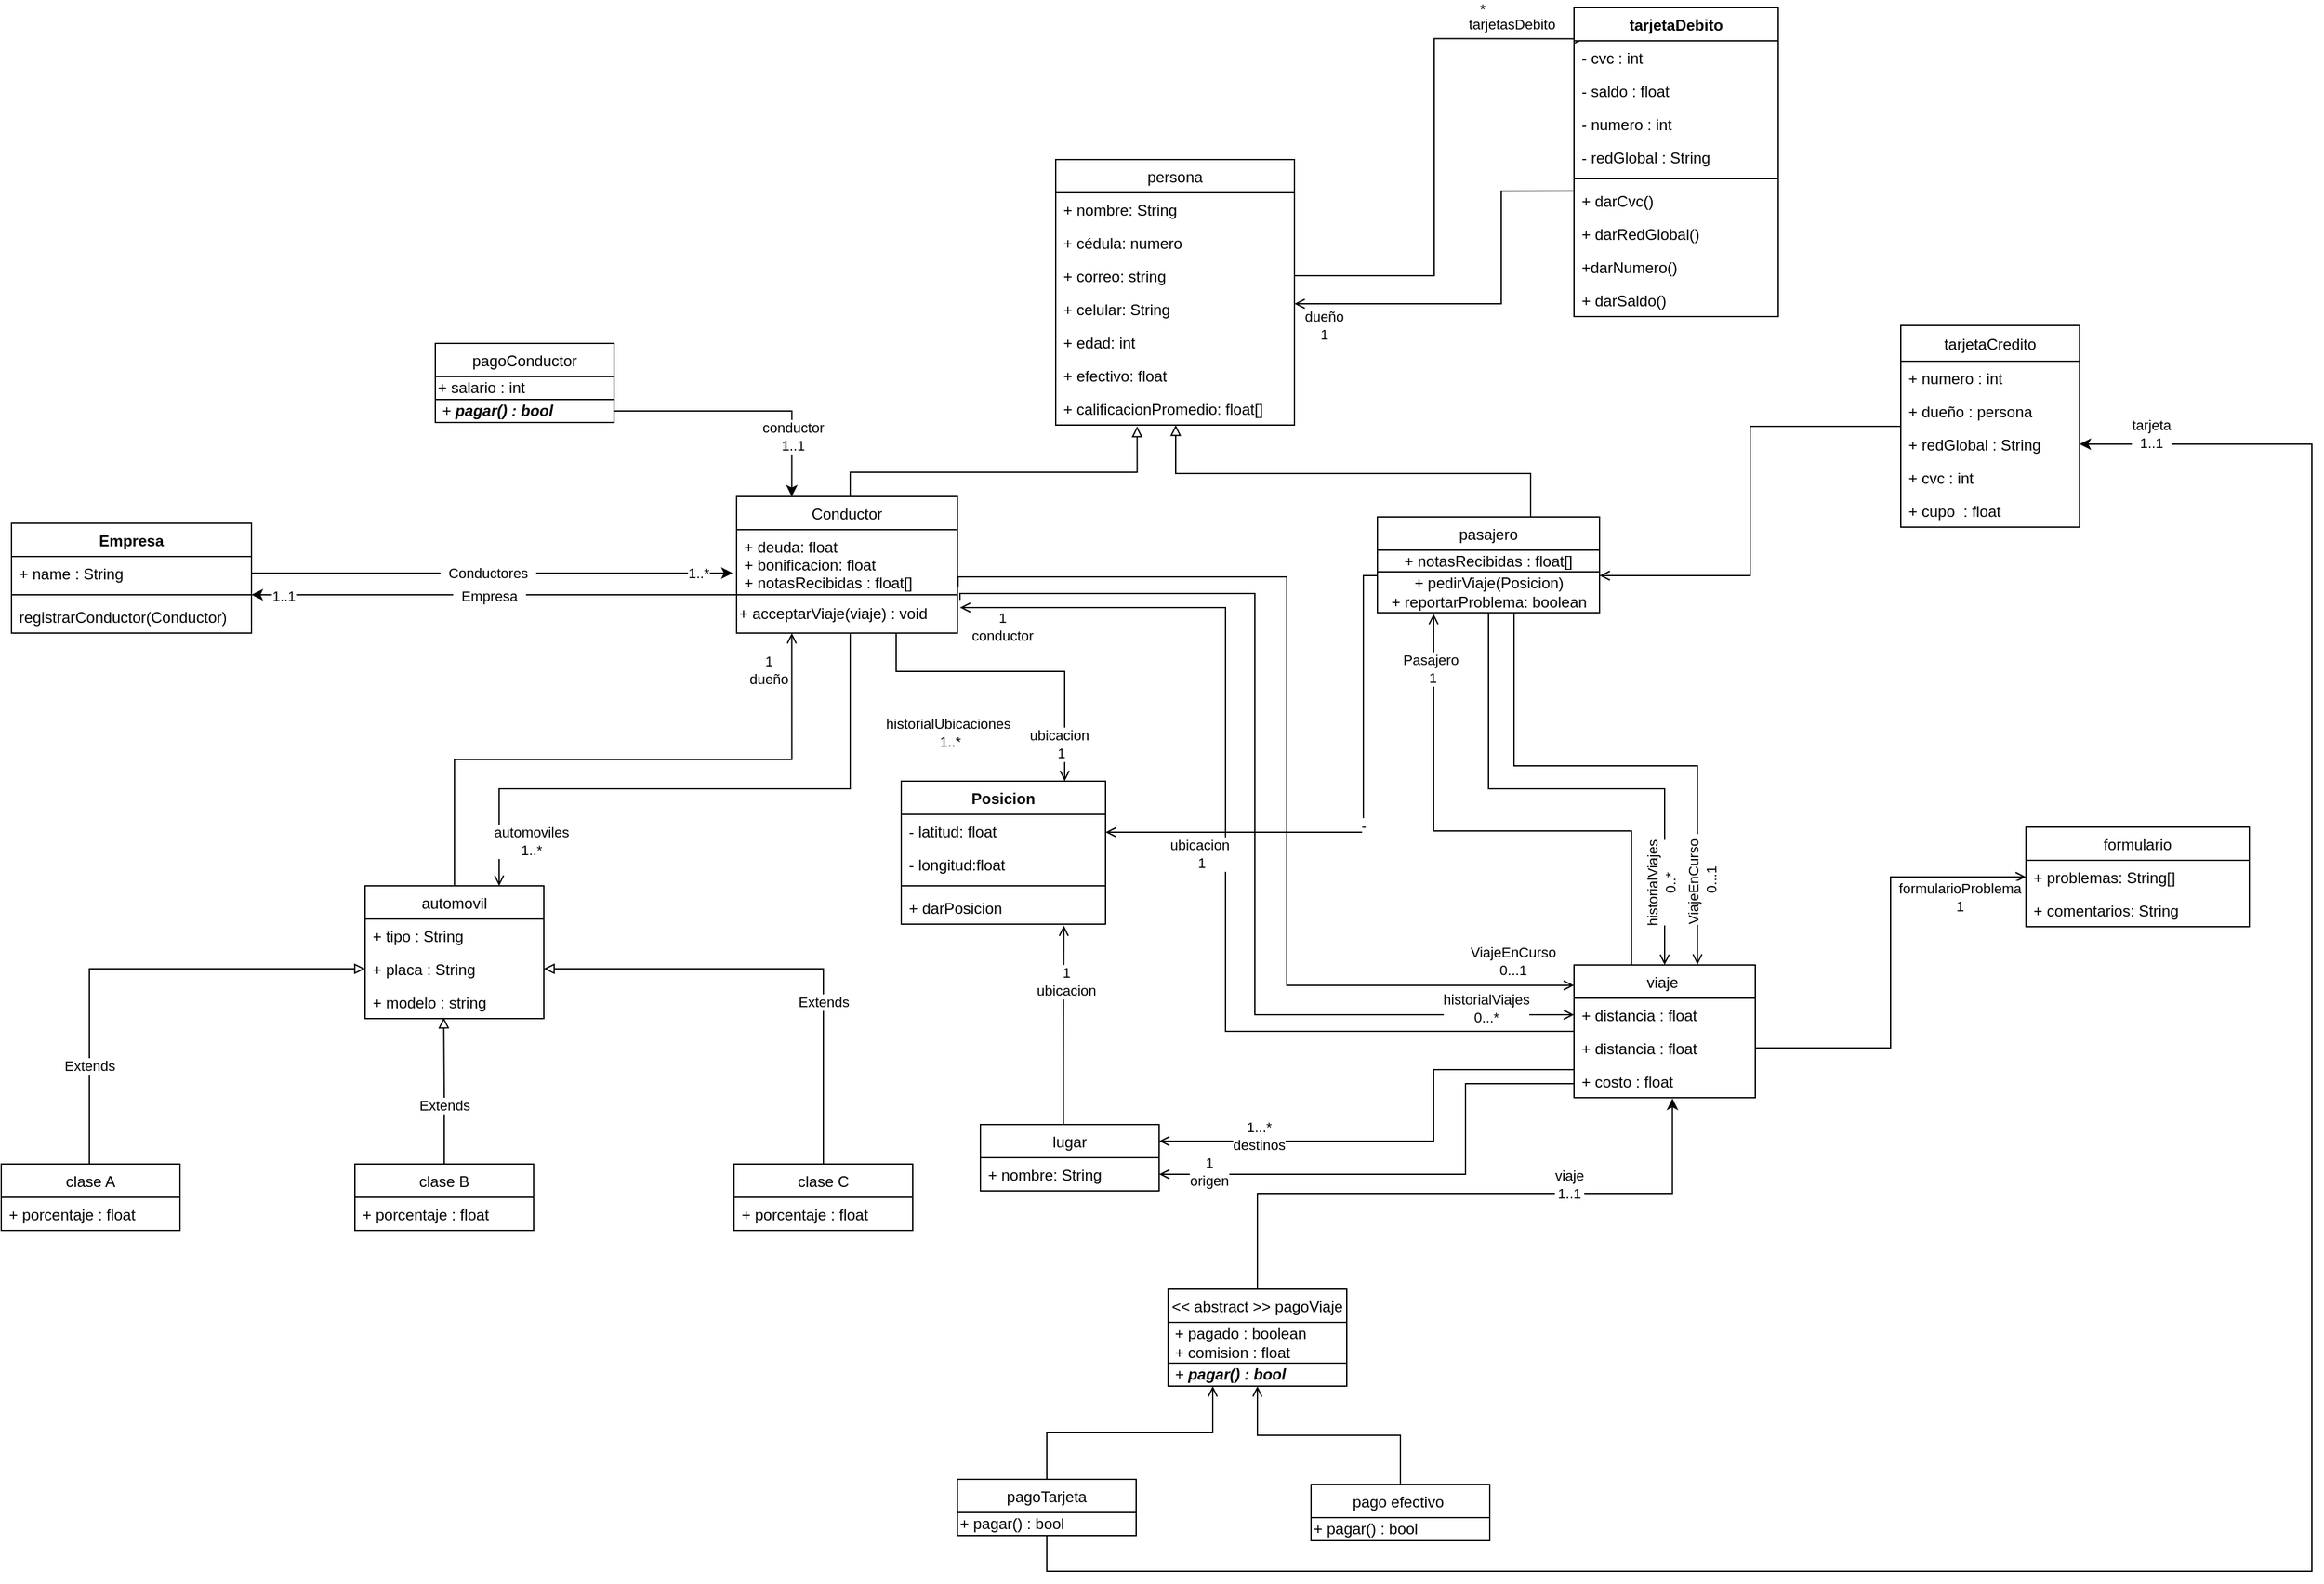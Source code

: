 <mxfile version="16.6.1" type="github">
  <diagram id="6SjnHrmw7U_hnrUAdcLT" name="Page-1">
    <mxGraphModel dx="1665" dy="856" grid="0" gridSize="10" guides="1" tooltips="1" connect="1" arrows="1" fold="1" page="0" pageScale="1" pageWidth="827" pageHeight="1169" math="0" shadow="0">
      <root>
        <mxCell id="0" />
        <mxCell id="1" parent="0" />
        <mxCell id="GQpwaOu7h-6CQK4Oy5rI-45" style="edgeStyle=orthogonalEdgeStyle;rounded=0;orthogonalLoop=1;jettySize=auto;html=1;endArrow=open;endFill=0;" parent="1" source="xFhhPgqsHEsZ-JBTRw54-7" edge="1">
          <mxGeometry relative="1" as="geometry">
            <mxPoint x="40" y="465" as="targetPoint" />
            <Array as="points">
              <mxPoint x="248" y="797" />
              <mxPoint x="248" y="465" />
              <mxPoint x="40" y="465" />
            </Array>
          </mxGeometry>
        </mxCell>
        <mxCell id="GQpwaOu7h-6CQK4Oy5rI-46" value="1&lt;br&gt;conductor&lt;br&gt;" style="edgeLabel;html=1;align=center;verticalAlign=middle;resizable=0;points=[];" parent="GQpwaOu7h-6CQK4Oy5rI-45" vertex="1" connectable="0">
          <mxGeometry x="0.955" y="-1" relative="1" as="geometry">
            <mxPoint x="14" y="16" as="offset" />
          </mxGeometry>
        </mxCell>
        <mxCell id="GQpwaOu7h-6CQK4Oy5rI-48" style="edgeStyle=orthogonalEdgeStyle;rounded=0;orthogonalLoop=1;jettySize=auto;html=1;endArrow=open;endFill=0;" parent="1" source="xFhhPgqsHEsZ-JBTRw54-7" edge="1">
          <mxGeometry relative="1" as="geometry">
            <Array as="points">
              <mxPoint x="566" y="640" />
              <mxPoint x="411" y="640" />
              <mxPoint x="411" y="470" />
            </Array>
            <mxPoint x="411" y="470" as="targetPoint" />
          </mxGeometry>
        </mxCell>
        <mxCell id="GQpwaOu7h-6CQK4Oy5rI-53" value="Pasajero&amp;nbsp;&lt;br&gt;1" style="edgeLabel;html=1;align=center;verticalAlign=middle;resizable=0;points=[];" parent="GQpwaOu7h-6CQK4Oy5rI-48" vertex="1" connectable="0">
          <mxGeometry x="0.84" y="2" relative="1" as="geometry">
            <mxPoint x="1" y="8" as="offset" />
          </mxGeometry>
        </mxCell>
        <mxCell id="xFhhPgqsHEsZ-JBTRw54-7" value="viaje " style="swimlane;fontStyle=0;childLayout=stackLayout;horizontal=1;startSize=26;fillColor=none;horizontalStack=0;resizeParent=1;resizeParentMax=0;resizeLast=0;collapsible=1;marginBottom=0;" parent="1" vertex="1">
          <mxGeometry x="521" y="745" width="142" height="104" as="geometry" />
        </mxCell>
        <mxCell id="GQpwaOu7h-6CQK4Oy5rI-38" value="+ distancia : float" style="text;strokeColor=none;fillColor=none;align=left;verticalAlign=top;spacingLeft=4;spacingRight=4;overflow=hidden;rotatable=0;points=[[0,0.5],[1,0.5]];portConstraint=eastwest;" parent="xFhhPgqsHEsZ-JBTRw54-7" vertex="1">
          <mxGeometry y="26" width="142" height="26" as="geometry" />
        </mxCell>
        <mxCell id="xFhhPgqsHEsZ-JBTRw54-9" value="+ distancia : float" style="text;strokeColor=none;fillColor=none;align=left;verticalAlign=top;spacingLeft=4;spacingRight=4;overflow=hidden;rotatable=0;points=[[0,0.5],[1,0.5]];portConstraint=eastwest;" parent="xFhhPgqsHEsZ-JBTRw54-7" vertex="1">
          <mxGeometry y="52" width="142" height="26" as="geometry" />
        </mxCell>
        <mxCell id="xFhhPgqsHEsZ-JBTRw54-8" value="+ costo : float&#xa;" style="text;strokeColor=none;fillColor=none;align=left;verticalAlign=top;spacingLeft=4;spacingRight=4;overflow=hidden;rotatable=0;points=[[0,0.5],[1,0.5]];portConstraint=eastwest;" parent="xFhhPgqsHEsZ-JBTRw54-7" vertex="1">
          <mxGeometry y="78" width="142" height="26" as="geometry" />
        </mxCell>
        <mxCell id="NSK0_wLwRa2PUr08ak1v-1" value="persona" style="swimlane;fontStyle=0;childLayout=stackLayout;horizontal=1;startSize=26;fillColor=none;horizontalStack=0;resizeParent=1;resizeParentMax=0;resizeLast=0;collapsible=1;marginBottom=0;" parent="1" vertex="1">
          <mxGeometry x="115" y="114" width="187" height="208" as="geometry">
            <mxRectangle x="44" y="116" width="77" height="26" as="alternateBounds" />
          </mxGeometry>
        </mxCell>
        <mxCell id="NSK0_wLwRa2PUr08ak1v-2" value="+ nombre: String" style="text;strokeColor=none;fillColor=none;align=left;verticalAlign=top;spacingLeft=4;spacingRight=4;overflow=hidden;rotatable=0;points=[[0,0.5],[1,0.5]];portConstraint=eastwest;" parent="NSK0_wLwRa2PUr08ak1v-1" vertex="1">
          <mxGeometry y="26" width="187" height="26" as="geometry" />
        </mxCell>
        <mxCell id="NSK0_wLwRa2PUr08ak1v-3" value="+ cédula: numero" style="text;strokeColor=none;fillColor=none;align=left;verticalAlign=top;spacingLeft=4;spacingRight=4;overflow=hidden;rotatable=0;points=[[0,0.5],[1,0.5]];portConstraint=eastwest;" parent="NSK0_wLwRa2PUr08ak1v-1" vertex="1">
          <mxGeometry y="52" width="187" height="26" as="geometry" />
        </mxCell>
        <mxCell id="NSK0_wLwRa2PUr08ak1v-4" value="+ correo: string" style="text;strokeColor=none;fillColor=none;align=left;verticalAlign=top;spacingLeft=4;spacingRight=4;overflow=hidden;rotatable=0;points=[[0,0.5],[1,0.5]];portConstraint=eastwest;" parent="NSK0_wLwRa2PUr08ak1v-1" vertex="1">
          <mxGeometry y="78" width="187" height="26" as="geometry" />
        </mxCell>
        <mxCell id="NSK0_wLwRa2PUr08ak1v-6" value="+ celular: String&#xa;" style="text;strokeColor=none;fillColor=none;align=left;verticalAlign=top;spacingLeft=4;spacingRight=4;overflow=hidden;rotatable=0;points=[[0,0.5],[1,0.5]];portConstraint=eastwest;" parent="NSK0_wLwRa2PUr08ak1v-1" vertex="1">
          <mxGeometry y="104" width="187" height="26" as="geometry" />
        </mxCell>
        <mxCell id="NSK0_wLwRa2PUr08ak1v-8" value="+ edad: int" style="text;strokeColor=none;fillColor=none;align=left;verticalAlign=top;spacingLeft=4;spacingRight=4;overflow=hidden;rotatable=0;points=[[0,0.5],[1,0.5]];portConstraint=eastwest;" parent="NSK0_wLwRa2PUr08ak1v-1" vertex="1">
          <mxGeometry y="130" width="187" height="26" as="geometry" />
        </mxCell>
        <mxCell id="8bKeLV1RBKHs6_vVbSdt-47" value="+ efectivo: float" style="text;strokeColor=none;fillColor=none;align=left;verticalAlign=top;spacingLeft=4;spacingRight=4;overflow=hidden;rotatable=0;points=[[0,0.5],[1,0.5]];portConstraint=eastwest;" parent="NSK0_wLwRa2PUr08ak1v-1" vertex="1">
          <mxGeometry y="156" width="187" height="26" as="geometry" />
        </mxCell>
        <mxCell id="NSK0_wLwRa2PUr08ak1v-7" value="+ calificacionPromedio: float[]" style="text;strokeColor=none;fillColor=none;align=left;verticalAlign=top;spacingLeft=4;spacingRight=4;overflow=hidden;rotatable=0;points=[[0,0.5],[1,0.5]];portConstraint=eastwest;" parent="NSK0_wLwRa2PUr08ak1v-1" vertex="1">
          <mxGeometry y="182" width="187" height="26" as="geometry" />
        </mxCell>
        <mxCell id="8bKeLV1RBKHs6_vVbSdt-36" style="edgeStyle=orthogonalEdgeStyle;rounded=0;orthogonalLoop=1;jettySize=auto;html=1;exitX=0.5;exitY=0;exitDx=0;exitDy=0;endArrow=block;endFill=0;strokeWidth=1;" parent="1" source="xFhhPgqsHEsZ-JBTRw54-11" target="NSK0_wLwRa2PUr08ak1v-7" edge="1">
          <mxGeometry relative="1" as="geometry">
            <Array as="points">
              <mxPoint x="487" y="360" />
              <mxPoint x="209" y="360" />
            </Array>
          </mxGeometry>
        </mxCell>
        <mxCell id="GQpwaOu7h-6CQK4Oy5rI-39" style="edgeStyle=orthogonalEdgeStyle;rounded=0;orthogonalLoop=1;jettySize=auto;html=1;exitX=0.5;exitY=1;exitDx=0;exitDy=0;endArrow=open;endFill=0;" parent="1" source="xFhhPgqsHEsZ-JBTRw54-11" target="xFhhPgqsHEsZ-JBTRw54-7" edge="1">
          <mxGeometry relative="1" as="geometry" />
        </mxCell>
        <mxCell id="GQpwaOu7h-6CQK4Oy5rI-50" value="historialViajes&lt;br&gt;0..*" style="edgeLabel;html=1;align=center;verticalAlign=middle;resizable=0;points=[];rotation=-90;" parent="GQpwaOu7h-6CQK4Oy5rI-39" vertex="1" connectable="0">
          <mxGeometry x="0.763" y="3" relative="1" as="geometry">
            <mxPoint x="-6" y="-15" as="offset" />
          </mxGeometry>
        </mxCell>
        <mxCell id="GQpwaOu7h-6CQK4Oy5rI-47" style="edgeStyle=orthogonalEdgeStyle;rounded=0;orthogonalLoop=1;jettySize=auto;html=1;entryX=0.681;entryY=-0.003;entryDx=0;entryDy=0;entryPerimeter=0;endArrow=open;endFill=0;" parent="1" source="xFhhPgqsHEsZ-JBTRw54-11" target="xFhhPgqsHEsZ-JBTRw54-7" edge="1">
          <mxGeometry relative="1" as="geometry">
            <Array as="points">
              <mxPoint x="474" y="589" />
              <mxPoint x="618" y="589" />
            </Array>
          </mxGeometry>
        </mxCell>
        <mxCell id="GQpwaOu7h-6CQK4Oy5rI-51" value="ViajeEnCurso&amp;nbsp;&lt;br&gt;0...1&lt;br&gt;" style="edgeLabel;html=1;align=center;verticalAlign=middle;resizable=0;points=[];rotation=-90;" parent="GQpwaOu7h-6CQK4Oy5rI-47" vertex="1" connectable="0">
          <mxGeometry x="0.718" y="1" relative="1" as="geometry">
            <mxPoint x="2" y="-7" as="offset" />
          </mxGeometry>
        </mxCell>
        <mxCell id="GQpwaOu7h-6CQK4Oy5rI-65" value="-" style="edgeStyle=orthogonalEdgeStyle;rounded=0;orthogonalLoop=1;jettySize=auto;html=1;endArrow=open;endFill=0;exitX=0;exitY=0.5;exitDx=0;exitDy=0;" parent="1" edge="1" target="yRJhLz_1n7eGuecbgBKT-6">
          <mxGeometry relative="1" as="geometry">
            <mxPoint x="367" y="440" as="sourcePoint" />
            <mxPoint x="156" y="641.0" as="targetPoint" />
            <Array as="points">
              <mxPoint x="356" y="440" />
              <mxPoint x="356" y="641" />
            </Array>
          </mxGeometry>
        </mxCell>
        <mxCell id="GQpwaOu7h-6CQK4Oy5rI-66" value="ubicacion&amp;nbsp;&lt;br&gt;1" style="edgeLabel;html=1;align=center;verticalAlign=middle;resizable=0;points=[];" parent="GQpwaOu7h-6CQK4Oy5rI-65" vertex="1" connectable="0">
          <mxGeometry x="0.863" y="1" relative="1" as="geometry">
            <mxPoint x="46" y="16" as="offset" />
          </mxGeometry>
        </mxCell>
        <mxCell id="xFhhPgqsHEsZ-JBTRw54-11" value="pasajero" style="swimlane;fontStyle=0;childLayout=stackLayout;horizontal=1;startSize=26;fillColor=none;horizontalStack=0;resizeParent=1;resizeParentMax=0;resizeLast=0;collapsible=1;marginBottom=0;" parent="1" vertex="1">
          <mxGeometry x="367" y="394" width="174" height="75" as="geometry" />
        </mxCell>
        <mxCell id="p-8QRYcvky3vpSZ8gG1q-4" value="+ notasRecibidas : float[]" style="text;html=1;strokeColor=default;fillColor=none;align=center;verticalAlign=middle;whiteSpace=wrap;rounded=0;" vertex="1" parent="xFhhPgqsHEsZ-JBTRw54-11">
          <mxGeometry y="26" width="174" height="17" as="geometry" />
        </mxCell>
        <mxCell id="p-8QRYcvky3vpSZ8gG1q-3" value="+ pedirViaje(Posicion)&lt;br&gt;&lt;span style=&quot;font-family: &amp;#34;helvetica&amp;#34; ; font-size: 12px ; font-style: normal ; font-weight: 400&quot;&gt;+ reportarProblema: boolean&lt;/span&gt;" style="text;html=1;align=center;verticalAlign=middle;resizable=0;points=[];autosize=1;strokeColor=none;fillColor=none;" vertex="1" parent="xFhhPgqsHEsZ-JBTRw54-11">
          <mxGeometry y="43" width="174" height="32" as="geometry" />
        </mxCell>
        <mxCell id="8bKeLV1RBKHs6_vVbSdt-26" style="edgeStyle=orthogonalEdgeStyle;rounded=0;orthogonalLoop=1;jettySize=auto;html=1;endArrow=open;endFill=0;entryX=1;entryY=0.5;entryDx=0;entryDy=0;" parent="1" source="xFhhPgqsHEsZ-JBTRw54-16" edge="1">
          <mxGeometry relative="1" as="geometry">
            <mxPoint x="541" y="440" as="targetPoint" />
            <Array as="points">
              <mxPoint x="659" y="323" />
              <mxPoint x="659" y="440" />
            </Array>
          </mxGeometry>
        </mxCell>
        <mxCell id="xFhhPgqsHEsZ-JBTRw54-16" value="tarjetaCredito" style="swimlane;fontStyle=0;childLayout=stackLayout;horizontal=1;startSize=28;fillColor=none;horizontalStack=0;resizeParent=1;resizeParentMax=0;resizeLast=0;collapsible=1;marginBottom=0;" parent="1" vertex="1">
          <mxGeometry x="777" y="244" width="140" height="158" as="geometry" />
        </mxCell>
        <mxCell id="xFhhPgqsHEsZ-JBTRw54-17" value="+ numero : int" style="text;strokeColor=none;fillColor=none;align=left;verticalAlign=top;spacingLeft=4;spacingRight=4;overflow=hidden;rotatable=0;points=[[0,0.5],[1,0.5]];portConstraint=eastwest;" parent="xFhhPgqsHEsZ-JBTRw54-16" vertex="1">
          <mxGeometry y="28" width="140" height="26" as="geometry" />
        </mxCell>
        <mxCell id="xFhhPgqsHEsZ-JBTRw54-18" value="+ dueño : persona" style="text;strokeColor=none;fillColor=none;align=left;verticalAlign=top;spacingLeft=4;spacingRight=4;overflow=hidden;rotatable=0;points=[[0,0.5],[1,0.5]];portConstraint=eastwest;" parent="xFhhPgqsHEsZ-JBTRw54-16" vertex="1">
          <mxGeometry y="54" width="140" height="26" as="geometry" />
        </mxCell>
        <mxCell id="xFhhPgqsHEsZ-JBTRw54-20" value="+ redGlobal : String" style="text;strokeColor=none;fillColor=none;align=left;verticalAlign=top;spacingLeft=4;spacingRight=4;overflow=hidden;rotatable=0;points=[[0,0.5],[1,0.5]];portConstraint=eastwest;" parent="xFhhPgqsHEsZ-JBTRw54-16" vertex="1">
          <mxGeometry y="80" width="140" height="26" as="geometry" />
        </mxCell>
        <mxCell id="k5XxRQNL9i_wTMCsPTD--7" value="+ cvc : int " style="text;strokeColor=none;fillColor=none;align=left;verticalAlign=top;spacingLeft=4;spacingRight=4;overflow=hidden;rotatable=0;points=[[0,0.5],[1,0.5]];portConstraint=eastwest;" parent="xFhhPgqsHEsZ-JBTRw54-16" vertex="1">
          <mxGeometry y="106" width="140" height="26" as="geometry" />
        </mxCell>
        <mxCell id="xFhhPgqsHEsZ-JBTRw54-19" value="+ cupo  : float " style="text;strokeColor=none;fillColor=none;align=left;verticalAlign=top;spacingLeft=4;spacingRight=4;overflow=hidden;rotatable=0;points=[[0,0.5],[1,0.5]];portConstraint=eastwest;" parent="xFhhPgqsHEsZ-JBTRw54-16" vertex="1">
          <mxGeometry y="132" width="140" height="26" as="geometry" />
        </mxCell>
        <mxCell id="8bKeLV1RBKHs6_vVbSdt-35" style="edgeStyle=orthogonalEdgeStyle;rounded=0;orthogonalLoop=1;jettySize=auto;html=1;exitX=0.5;exitY=0;exitDx=0;exitDy=0;entryX=0.341;entryY=1.038;entryDx=0;entryDy=0;entryPerimeter=0;endArrow=block;endFill=0;strokeWidth=1;" parent="1" source="NSK0_wLwRa2PUr08ak1v-19" target="NSK0_wLwRa2PUr08ak1v-7" edge="1">
          <mxGeometry relative="1" as="geometry">
            <Array as="points">
              <mxPoint x="-46" y="359" />
              <mxPoint x="179" y="359" />
            </Array>
          </mxGeometry>
        </mxCell>
        <mxCell id="GQpwaOu7h-6CQK4Oy5rI-42" style="edgeStyle=orthogonalEdgeStyle;rounded=0;orthogonalLoop=1;jettySize=auto;html=1;endArrow=open;endFill=0;exitX=1.003;exitY=0.875;exitDx=0;exitDy=0;exitPerimeter=0;" parent="1" source="k5XxRQNL9i_wTMCsPTD--12" target="xFhhPgqsHEsZ-JBTRw54-7" edge="1">
          <mxGeometry relative="1" as="geometry">
            <mxPoint x="27" y="441.38" as="sourcePoint" />
            <mxPoint x="506.012" y="760.996" as="targetPoint" />
            <Array as="points">
              <mxPoint x="296" y="441" />
              <mxPoint x="296" y="761" />
            </Array>
          </mxGeometry>
        </mxCell>
        <mxCell id="GQpwaOu7h-6CQK4Oy5rI-43" value="ViajeEnCurso&lt;br&gt;0...1" style="edgeLabel;html=1;align=center;verticalAlign=middle;resizable=0;points=[];" parent="GQpwaOu7h-6CQK4Oy5rI-42" vertex="1" connectable="0">
          <mxGeometry x="0.799" y="3" relative="1" as="geometry">
            <mxPoint x="33" y="-16" as="offset" />
          </mxGeometry>
        </mxCell>
        <mxCell id="GQpwaOu7h-6CQK4Oy5rI-55" style="edgeStyle=orthogonalEdgeStyle;rounded=0;orthogonalLoop=1;jettySize=auto;html=1;entryX=0.75;entryY=0;entryDx=0;entryDy=0;endArrow=open;endFill=0;" parent="1" source="NSK0_wLwRa2PUr08ak1v-19" target="8bKeLV1RBKHs6_vVbSdt-11" edge="1">
          <mxGeometry relative="1" as="geometry">
            <Array as="points">
              <mxPoint x="-46" y="607" />
              <mxPoint x="-321" y="607" />
            </Array>
          </mxGeometry>
        </mxCell>
        <mxCell id="GQpwaOu7h-6CQK4Oy5rI-56" value="automoviles&lt;br&gt;1..*" style="edgeLabel;html=1;align=center;verticalAlign=middle;resizable=0;points=[];" parent="GQpwaOu7h-6CQK4Oy5rI-55" vertex="1" connectable="0">
          <mxGeometry x="0.805" y="2" relative="1" as="geometry">
            <mxPoint x="23" y="11" as="offset" />
          </mxGeometry>
        </mxCell>
        <mxCell id="GQpwaOu7h-6CQK4Oy5rI-61" style="edgeStyle=orthogonalEdgeStyle;rounded=0;orthogonalLoop=1;jettySize=auto;html=1;endArrow=open;endFill=0;" parent="1" source="NSK0_wLwRa2PUr08ak1v-19" target="yRJhLz_1n7eGuecbgBKT-5" edge="1">
          <mxGeometry relative="1" as="geometry">
            <Array as="points">
              <mxPoint x="-10" y="515" />
              <mxPoint x="122" y="515" />
            </Array>
            <mxPoint x="122" y="599" as="targetPoint" />
          </mxGeometry>
        </mxCell>
        <mxCell id="GQpwaOu7h-6CQK4Oy5rI-62" value="ubicacion&amp;nbsp;&lt;br&gt;1" style="edgeLabel;html=1;align=center;verticalAlign=middle;resizable=0;points=[];" parent="GQpwaOu7h-6CQK4Oy5rI-61" vertex="1" connectable="0">
          <mxGeometry x="0.85" relative="1" as="geometry">
            <mxPoint x="-3" y="-11" as="offset" />
          </mxGeometry>
        </mxCell>
        <mxCell id="NSK0_wLwRa2PUr08ak1v-19" value="Conductor" style="swimlane;fontStyle=0;childLayout=stackLayout;horizontal=1;startSize=26;fillColor=none;horizontalStack=0;resizeParent=1;resizeParentMax=0;resizeLast=0;collapsible=1;marginBottom=0;" parent="1" vertex="1">
          <mxGeometry x="-135" y="378" width="173" height="107" as="geometry" />
        </mxCell>
        <mxCell id="k5XxRQNL9i_wTMCsPTD--12" value="+ deuda: float&#xa;+ bonificacion: float&#xa;+ notasRecibidas : float[]" style="text;strokeColor=none;fillColor=none;align=left;verticalAlign=top;spacingLeft=4;spacingRight=4;overflow=hidden;rotatable=0;points=[[0,0.5],[1,0.5]];portConstraint=eastwest;" parent="NSK0_wLwRa2PUr08ak1v-19" vertex="1">
          <mxGeometry y="26" width="173" height="51" as="geometry" />
        </mxCell>
        <mxCell id="p-8QRYcvky3vpSZ8gG1q-1" value="+ acceptarViaje(viaje) : void&lt;br&gt;" style="text;html=1;strokeColor=default;fillColor=none;align=left;verticalAlign=middle;whiteSpace=wrap;rounded=0;" vertex="1" parent="NSK0_wLwRa2PUr08ak1v-19">
          <mxGeometry y="77" width="173" height="30" as="geometry" />
        </mxCell>
        <mxCell id="GQpwaOu7h-6CQK4Oy5rI-63" style="edgeStyle=orthogonalEdgeStyle;rounded=0;orthogonalLoop=1;jettySize=auto;html=1;endArrow=open;endFill=0;entryX=0.796;entryY=1.044;entryDx=0;entryDy=0;entryPerimeter=0;" parent="1" source="_v_6MPIKIYaDayUwwzO5-1" target="yRJhLz_1n7eGuecbgBKT-8" edge="1">
          <mxGeometry relative="1" as="geometry">
            <Array as="points">
              <mxPoint x="121" y="822" />
              <mxPoint x="121" y="822" />
            </Array>
            <mxPoint x="136" y="760" as="targetPoint" />
          </mxGeometry>
        </mxCell>
        <mxCell id="GQpwaOu7h-6CQK4Oy5rI-64" value="1&lt;br&gt;ubicacion" style="edgeLabel;html=1;align=center;verticalAlign=middle;resizable=0;points=[];" parent="GQpwaOu7h-6CQK4Oy5rI-63" vertex="1" connectable="0">
          <mxGeometry x="0.81" y="2" relative="1" as="geometry">
            <mxPoint x="3" y="29" as="offset" />
          </mxGeometry>
        </mxCell>
        <mxCell id="_v_6MPIKIYaDayUwwzO5-1" value="lugar" style="swimlane;fontStyle=0;childLayout=stackLayout;horizontal=1;startSize=26;fillColor=none;horizontalStack=0;resizeParent=1;resizeParentMax=0;resizeLast=0;collapsible=1;marginBottom=0;" parent="1" vertex="1">
          <mxGeometry x="56" y="870" width="140" height="52" as="geometry" />
        </mxCell>
        <mxCell id="_v_6MPIKIYaDayUwwzO5-4" value="+ nombre: String" style="text;strokeColor=none;fillColor=none;align=left;verticalAlign=top;spacingLeft=4;spacingRight=4;overflow=hidden;rotatable=0;points=[[0,0.5],[1,0.5]];portConstraint=eastwest;" parent="_v_6MPIKIYaDayUwwzO5-1" vertex="1">
          <mxGeometry y="26" width="140" height="26" as="geometry" />
        </mxCell>
        <mxCell id="mi6PXNNQGqWqxz6OcjHv-20" style="edgeStyle=orthogonalEdgeStyle;rounded=0;orthogonalLoop=1;jettySize=auto;html=1;exitX=0.5;exitY=0;exitDx=0;exitDy=0;entryX=0.543;entryY=1.023;entryDx=0;entryDy=0;entryPerimeter=0;" parent="1" source="_v_6MPIKIYaDayUwwzO5-7" target="xFhhPgqsHEsZ-JBTRw54-8" edge="1">
          <mxGeometry relative="1" as="geometry" />
        </mxCell>
        <mxCell id="_v_6MPIKIYaDayUwwzO5-7" value="&lt;&lt; abstract &gt;&gt; pagoViaje" style="swimlane;fontStyle=0;childLayout=stackLayout;horizontal=1;startSize=26;fillColor=none;horizontalStack=0;resizeParent=1;resizeParentMax=0;resizeLast=0;collapsible=1;marginBottom=0;" parent="1" vertex="1">
          <mxGeometry x="203" y="999" width="140" height="76" as="geometry" />
        </mxCell>
        <mxCell id="mi6PXNNQGqWqxz6OcjHv-22" value="&amp;nbsp;+ pagado : boolean&lt;br&gt;&amp;nbsp;+ comision : float" style="text;html=1;align=left;verticalAlign=middle;resizable=0;points=[];autosize=1;strokeColor=none;fillColor=none;" parent="_v_6MPIKIYaDayUwwzO5-7" vertex="1">
          <mxGeometry y="26" width="140" height="32" as="geometry" />
        </mxCell>
        <mxCell id="mi6PXNNQGqWqxz6OcjHv-26" value="&lt;i&gt;&amp;nbsp;+ &lt;b&gt;&lt;i&gt;pagar() : bool&lt;br&gt;&lt;/i&gt;&lt;/b&gt;&lt;/i&gt;" style="text;html=1;align=left;verticalAlign=middle;resizable=0;points=[];autosize=1;strokeColor=default;fillColor=none;" parent="_v_6MPIKIYaDayUwwzO5-7" vertex="1">
          <mxGeometry y="58" width="140" height="18" as="geometry" />
        </mxCell>
        <mxCell id="8bKeLV1RBKHs6_vVbSdt-38" style="edgeStyle=orthogonalEdgeStyle;rounded=0;orthogonalLoop=1;jettySize=auto;html=1;exitX=0.5;exitY=0;exitDx=0;exitDy=0;entryX=0.25;entryY=1;entryDx=0;entryDy=0;endArrow=open;endFill=0;strokeWidth=1;" parent="1" source="8bKeLV1RBKHs6_vVbSdt-11" target="NSK0_wLwRa2PUr08ak1v-19" edge="1">
          <mxGeometry relative="1" as="geometry" />
        </mxCell>
        <mxCell id="GQpwaOu7h-6CQK4Oy5rI-54" value="1&lt;br&gt;dueño" style="edgeLabel;html=1;align=center;verticalAlign=middle;resizable=0;points=[];" parent="8bKeLV1RBKHs6_vVbSdt-38" vertex="1" connectable="0">
          <mxGeometry x="0.849" y="2" relative="1" as="geometry">
            <mxPoint x="-17" y="-6" as="offset" />
          </mxGeometry>
        </mxCell>
        <mxCell id="8bKeLV1RBKHs6_vVbSdt-11" value="automovil" style="swimlane;fontStyle=0;childLayout=stackLayout;horizontal=1;startSize=26;fillColor=none;horizontalStack=0;resizeParent=1;resizeParentMax=0;resizeLast=0;collapsible=1;marginBottom=0;" parent="1" vertex="1">
          <mxGeometry x="-426" y="683" width="140" height="104" as="geometry" />
        </mxCell>
        <mxCell id="8bKeLV1RBKHs6_vVbSdt-12" value="+ tipo : String" style="text;strokeColor=none;fillColor=none;align=left;verticalAlign=top;spacingLeft=4;spacingRight=4;overflow=hidden;rotatable=0;points=[[0,0.5],[1,0.5]];portConstraint=eastwest;" parent="8bKeLV1RBKHs6_vVbSdt-11" vertex="1">
          <mxGeometry y="26" width="140" height="26" as="geometry" />
        </mxCell>
        <mxCell id="8bKeLV1RBKHs6_vVbSdt-13" value="+ placa : String" style="text;strokeColor=none;fillColor=none;align=left;verticalAlign=top;spacingLeft=4;spacingRight=4;overflow=hidden;rotatable=0;points=[[0,0.5],[1,0.5]];portConstraint=eastwest;" parent="8bKeLV1RBKHs6_vVbSdt-11" vertex="1">
          <mxGeometry y="52" width="140" height="26" as="geometry" />
        </mxCell>
        <mxCell id="8bKeLV1RBKHs6_vVbSdt-14" value="+ modelo : string " style="text;strokeColor=none;fillColor=none;align=left;verticalAlign=top;spacingLeft=4;spacingRight=4;overflow=hidden;rotatable=0;points=[[0,0.5],[1,0.5]];portConstraint=eastwest;" parent="8bKeLV1RBKHs6_vVbSdt-11" vertex="1">
          <mxGeometry y="78" width="140" height="26" as="geometry" />
        </mxCell>
        <mxCell id="8bKeLV1RBKHs6_vVbSdt-32" style="edgeStyle=orthogonalEdgeStyle;rounded=0;orthogonalLoop=1;jettySize=auto;html=1;exitX=0.5;exitY=0;exitDx=0;exitDy=0;entryX=0;entryY=0.5;entryDx=0;entryDy=0;endArrow=block;endFill=0;strokeWidth=1;" parent="1" source="8bKeLV1RBKHs6_vVbSdt-15" target="8bKeLV1RBKHs6_vVbSdt-13" edge="1">
          <mxGeometry relative="1" as="geometry">
            <Array as="points">
              <mxPoint x="-642" y="748" />
            </Array>
          </mxGeometry>
        </mxCell>
        <mxCell id="8bKeLV1RBKHs6_vVbSdt-41" value="Extends" style="edgeLabel;html=1;align=center;verticalAlign=middle;resizable=0;points=[];" parent="8bKeLV1RBKHs6_vVbSdt-32" vertex="1" connectable="0">
          <mxGeometry x="-0.597" y="1" relative="1" as="geometry">
            <mxPoint x="1" y="-4" as="offset" />
          </mxGeometry>
        </mxCell>
        <mxCell id="8bKeLV1RBKHs6_vVbSdt-15" value="clase A" style="swimlane;fontStyle=0;childLayout=stackLayout;horizontal=1;startSize=26;fillColor=none;horizontalStack=0;resizeParent=1;resizeParentMax=0;resizeLast=0;collapsible=1;marginBottom=0;" parent="1" vertex="1">
          <mxGeometry x="-711" y="901" width="140" height="52" as="geometry" />
        </mxCell>
        <mxCell id="8bKeLV1RBKHs6_vVbSdt-33" value="+ porcentaje : float" style="text;strokeColor=none;fillColor=none;align=left;verticalAlign=top;spacingLeft=4;spacingRight=4;overflow=hidden;rotatable=0;points=[[0,0.5],[1,0.5]];portConstraint=eastwest;" parent="8bKeLV1RBKHs6_vVbSdt-15" vertex="1">
          <mxGeometry y="26" width="140" height="26" as="geometry" />
        </mxCell>
        <mxCell id="8bKeLV1RBKHs6_vVbSdt-37" style="edgeStyle=orthogonalEdgeStyle;rounded=0;orthogonalLoop=1;jettySize=auto;html=1;exitX=0.5;exitY=0;exitDx=0;exitDy=0;entryX=0.44;entryY=0.969;entryDx=0;entryDy=0;entryPerimeter=0;endArrow=block;endFill=0;strokeWidth=1;" parent="1" source="8bKeLV1RBKHs6_vVbSdt-17" target="8bKeLV1RBKHs6_vVbSdt-14" edge="1">
          <mxGeometry relative="1" as="geometry" />
        </mxCell>
        <mxCell id="8bKeLV1RBKHs6_vVbSdt-40" value="Extends" style="edgeLabel;html=1;align=center;verticalAlign=middle;resizable=0;points=[];" parent="8bKeLV1RBKHs6_vVbSdt-37" vertex="1" connectable="0">
          <mxGeometry x="-0.199" relative="1" as="geometry">
            <mxPoint as="offset" />
          </mxGeometry>
        </mxCell>
        <mxCell id="8bKeLV1RBKHs6_vVbSdt-17" value="clase B" style="swimlane;fontStyle=0;childLayout=stackLayout;horizontal=1;startSize=26;fillColor=none;horizontalStack=0;resizeParent=1;resizeParentMax=0;resizeLast=0;collapsible=1;marginBottom=0;" parent="1" vertex="1">
          <mxGeometry x="-434" y="901" width="140" height="52" as="geometry" />
        </mxCell>
        <mxCell id="8bKeLV1RBKHs6_vVbSdt-18" value="+ porcentaje : float" style="text;strokeColor=none;fillColor=none;align=left;verticalAlign=top;spacingLeft=4;spacingRight=4;overflow=hidden;rotatable=0;points=[[0,0.5],[1,0.5]];portConstraint=eastwest;" parent="8bKeLV1RBKHs6_vVbSdt-17" vertex="1">
          <mxGeometry y="26" width="140" height="26" as="geometry" />
        </mxCell>
        <mxCell id="8bKeLV1RBKHs6_vVbSdt-31" style="edgeStyle=orthogonalEdgeStyle;rounded=0;orthogonalLoop=1;jettySize=auto;html=1;exitX=0.5;exitY=0;exitDx=0;exitDy=0;entryX=1;entryY=0.5;entryDx=0;entryDy=0;endArrow=block;endFill=0;strokeWidth=1;" parent="1" source="8bKeLV1RBKHs6_vVbSdt-19" target="8bKeLV1RBKHs6_vVbSdt-13" edge="1">
          <mxGeometry relative="1" as="geometry" />
        </mxCell>
        <mxCell id="8bKeLV1RBKHs6_vVbSdt-39" value="Extends&lt;br&gt;" style="edgeLabel;html=1;align=center;verticalAlign=middle;resizable=0;points=[];" parent="8bKeLV1RBKHs6_vVbSdt-31" vertex="1" connectable="0">
          <mxGeometry x="-0.087" y="2" relative="1" as="geometry">
            <mxPoint x="17" y="24" as="offset" />
          </mxGeometry>
        </mxCell>
        <mxCell id="8bKeLV1RBKHs6_vVbSdt-19" value="clase C" style="swimlane;fontStyle=0;childLayout=stackLayout;horizontal=1;startSize=26;fillColor=none;horizontalStack=0;resizeParent=1;resizeParentMax=0;resizeLast=0;collapsible=1;marginBottom=0;" parent="1" vertex="1">
          <mxGeometry x="-137" y="901" width="140" height="52" as="geometry" />
        </mxCell>
        <mxCell id="8bKeLV1RBKHs6_vVbSdt-20" value="+ porcentaje : float" style="text;strokeColor=none;fillColor=none;align=left;verticalAlign=top;spacingLeft=4;spacingRight=4;overflow=hidden;rotatable=0;points=[[0,0.5],[1,0.5]];portConstraint=eastwest;" parent="8bKeLV1RBKHs6_vVbSdt-19" vertex="1">
          <mxGeometry y="26" width="140" height="26" as="geometry" />
        </mxCell>
        <mxCell id="8bKeLV1RBKHs6_vVbSdt-42" style="edgeStyle=orthogonalEdgeStyle;rounded=0;orthogonalLoop=1;jettySize=auto;html=1;endArrow=open;endFill=0;strokeWidth=1;" parent="1" edge="1">
          <mxGeometry relative="1" as="geometry">
            <mxPoint x="37.286" y="581" as="targetPoint" />
          </mxGeometry>
        </mxCell>
        <mxCell id="GQpwaOu7h-6CQK4Oy5rI-13" style="edgeStyle=orthogonalEdgeStyle;rounded=0;orthogonalLoop=1;jettySize=auto;html=1;exitX=1;exitY=0.5;exitDx=0;exitDy=0;entryX=0.054;entryY=-0.064;entryDx=0;entryDy=0;endArrow=open;endFill=0;entryPerimeter=0;" parent="1" source="NSK0_wLwRa2PUr08ak1v-4" target="yRJhLz_1n7eGuecbgBKT-12" edge="1">
          <mxGeometry relative="1" as="geometry">
            <mxPoint x="562" y="67" as="targetPoint" />
          </mxGeometry>
        </mxCell>
        <mxCell id="GQpwaOu7h-6CQK4Oy5rI-15" value="tarjetasDebito&lt;br&gt;" style="edgeLabel;html=1;align=center;verticalAlign=middle;resizable=0;points=[];" parent="GQpwaOu7h-6CQK4Oy5rI-13" vertex="1" connectable="0">
          <mxGeometry x="0.545" y="-3" relative="1" as="geometry">
            <mxPoint x="36" y="-15" as="offset" />
          </mxGeometry>
        </mxCell>
        <mxCell id="GQpwaOu7h-6CQK4Oy5rI-16" value="*" style="edgeLabel;html=1;align=center;verticalAlign=middle;resizable=0;points=[];" parent="GQpwaOu7h-6CQK4Oy5rI-13" vertex="1" connectable="0">
          <mxGeometry x="0.872" y="-2" relative="1" as="geometry">
            <mxPoint x="-55" y="-26" as="offset" />
          </mxGeometry>
        </mxCell>
        <mxCell id="GQpwaOu7h-6CQK4Oy5rI-17" style="edgeStyle=orthogonalEdgeStyle;rounded=0;orthogonalLoop=1;jettySize=auto;html=1;exitX=0.002;exitY=0.218;exitDx=0;exitDy=0;endArrow=open;endFill=0;exitPerimeter=0;" parent="1" source="yRJhLz_1n7eGuecbgBKT-18" edge="1">
          <mxGeometry relative="1" as="geometry">
            <mxPoint x="302" y="227" as="targetPoint" />
            <Array as="points">
              <mxPoint x="464" y="139" />
              <mxPoint x="464" y="227" />
            </Array>
            <mxPoint x="563" y="114" as="sourcePoint" />
          </mxGeometry>
        </mxCell>
        <mxCell id="GQpwaOu7h-6CQK4Oy5rI-18" value="dueño&lt;br&gt;1" style="edgeLabel;html=1;align=center;verticalAlign=middle;resizable=0;points=[];" parent="GQpwaOu7h-6CQK4Oy5rI-17" vertex="1" connectable="0">
          <mxGeometry x="0.842" y="2" relative="1" as="geometry">
            <mxPoint x="-1" y="15" as="offset" />
          </mxGeometry>
        </mxCell>
        <mxCell id="GQpwaOu7h-6CQK4Oy5rI-19" style="edgeStyle=orthogonalEdgeStyle;rounded=0;orthogonalLoop=1;jettySize=auto;html=1;endArrow=open;endFill=0;entryX=1;entryY=0.25;entryDx=0;entryDy=0;" parent="1" target="_v_6MPIKIYaDayUwwzO5-1" edge="1">
          <mxGeometry relative="1" as="geometry">
            <mxPoint x="521" y="815" as="sourcePoint" />
            <mxPoint x="217.0" y="876" as="targetPoint" />
            <Array as="points">
              <mxPoint x="521" y="827" />
              <mxPoint x="411" y="827" />
              <mxPoint x="411" y="883" />
            </Array>
          </mxGeometry>
        </mxCell>
        <mxCell id="GQpwaOu7h-6CQK4Oy5rI-25" value="1...*&lt;br&gt;destinos" style="edgeLabel;html=1;align=center;verticalAlign=middle;resizable=0;points=[];" parent="GQpwaOu7h-6CQK4Oy5rI-19" vertex="1" connectable="0">
          <mxGeometry x="0.574" y="-1" relative="1" as="geometry">
            <mxPoint x="-6" y="-3" as="offset" />
          </mxGeometry>
        </mxCell>
        <mxCell id="GQpwaOu7h-6CQK4Oy5rI-20" style="edgeStyle=orthogonalEdgeStyle;rounded=0;orthogonalLoop=1;jettySize=auto;html=1;exitX=0;exitY=0.5;exitDx=0;exitDy=0;endArrow=open;endFill=0;entryX=1;entryY=0.75;entryDx=0;entryDy=0;" parent="1" source="xFhhPgqsHEsZ-JBTRw54-8" target="_v_6MPIKIYaDayUwwzO5-1" edge="1">
          <mxGeometry relative="1" as="geometry">
            <mxPoint x="217.0" y="902" as="targetPoint" />
            <Array as="points">
              <mxPoint x="521" y="838" />
              <mxPoint x="436" y="838" />
              <mxPoint x="436" y="909" />
            </Array>
          </mxGeometry>
        </mxCell>
        <mxCell id="GQpwaOu7h-6CQK4Oy5rI-22" value="&lt;br&gt;" style="edgeLabel;html=1;align=center;verticalAlign=middle;resizable=0;points=[];" parent="GQpwaOu7h-6CQK4Oy5rI-20" vertex="1" connectable="0">
          <mxGeometry x="0.711" y="-1" relative="1" as="geometry">
            <mxPoint x="2" y="-10" as="offset" />
          </mxGeometry>
        </mxCell>
        <mxCell id="GQpwaOu7h-6CQK4Oy5rI-23" value="1&lt;br&gt;origen&lt;br&gt;" style="edgeLabel;html=1;align=center;verticalAlign=middle;resizable=0;points=[];" parent="GQpwaOu7h-6CQK4Oy5rI-20" vertex="1" connectable="0">
          <mxGeometry x="0.801" relative="1" as="geometry">
            <mxPoint x="-1" y="-2" as="offset" />
          </mxGeometry>
        </mxCell>
        <mxCell id="GQpwaOu7h-6CQK4Oy5rI-49" style="edgeStyle=orthogonalEdgeStyle;rounded=0;orthogonalLoop=1;jettySize=auto;html=1;exitX=0.5;exitY=0;exitDx=0;exitDy=0;entryX=0.25;entryY=1;entryDx=0;entryDy=0;endArrow=open;endFill=0;" parent="1" source="u46MpGKwBs1GG7qnwQQI-2" target="_v_6MPIKIYaDayUwwzO5-7" edge="1">
          <mxGeometry relative="1" as="geometry" />
        </mxCell>
        <mxCell id="mi6PXNNQGqWqxz6OcjHv-24" style="edgeStyle=orthogonalEdgeStyle;rounded=0;orthogonalLoop=1;jettySize=auto;html=1;exitX=0.5;exitY=1;exitDx=0;exitDy=0;entryX=1;entryY=0.5;entryDx=0;entryDy=0;" parent="1" source="u46MpGKwBs1GG7qnwQQI-2" target="xFhhPgqsHEsZ-JBTRw54-20" edge="1">
          <mxGeometry relative="1" as="geometry">
            <Array as="points">
              <mxPoint x="108" y="1220" />
              <mxPoint x="1099" y="1220" />
              <mxPoint x="1099" y="337" />
            </Array>
          </mxGeometry>
        </mxCell>
        <mxCell id="u46MpGKwBs1GG7qnwQQI-2" value="pagoTarjeta" style="swimlane;fontStyle=0;childLayout=stackLayout;horizontal=1;startSize=26;fillColor=none;horizontalStack=0;resizeParent=1;resizeParentMax=0;resizeLast=0;collapsible=1;marginBottom=0;" parent="1" vertex="1">
          <mxGeometry x="38" y="1148" width="140" height="44" as="geometry" />
        </mxCell>
        <mxCell id="mi6PXNNQGqWqxz6OcjHv-27" value="+ pagar() : bool" style="text;html=1;align=left;verticalAlign=middle;resizable=0;points=[];autosize=1;strokeColor=none;fillColor=none;" parent="u46MpGKwBs1GG7qnwQQI-2" vertex="1">
          <mxGeometry y="26" width="140" height="18" as="geometry" />
        </mxCell>
        <mxCell id="GQpwaOu7h-6CQK4Oy5rI-30" value="formulario" style="swimlane;fontStyle=0;childLayout=stackLayout;horizontal=1;startSize=26;fillColor=none;horizontalStack=0;resizeParent=1;resizeParentMax=0;resizeLast=0;collapsible=1;marginBottom=0;" parent="1" vertex="1">
          <mxGeometry x="875" y="637" width="175" height="78" as="geometry" />
        </mxCell>
        <mxCell id="GQpwaOu7h-6CQK4Oy5rI-31" value="+ problemas: String[]" style="text;strokeColor=none;fillColor=none;align=left;verticalAlign=top;spacingLeft=4;spacingRight=4;overflow=hidden;rotatable=0;points=[[0,0.5],[1,0.5]];portConstraint=eastwest;" parent="GQpwaOu7h-6CQK4Oy5rI-30" vertex="1">
          <mxGeometry y="26" width="175" height="26" as="geometry" />
        </mxCell>
        <mxCell id="GQpwaOu7h-6CQK4Oy5rI-33" value="+ comentarios: String " style="text;strokeColor=none;fillColor=none;align=left;verticalAlign=top;spacingLeft=4;spacingRight=4;overflow=hidden;rotatable=0;points=[[0,0.5],[1,0.5]];portConstraint=eastwest;" parent="GQpwaOu7h-6CQK4Oy5rI-30" vertex="1">
          <mxGeometry y="52" width="175" height="26" as="geometry" />
        </mxCell>
        <mxCell id="GQpwaOu7h-6CQK4Oy5rI-67" style="edgeStyle=orthogonalEdgeStyle;rounded=0;orthogonalLoop=1;jettySize=auto;html=1;entryX=0.5;entryY=1;entryDx=0;entryDy=0;endArrow=open;endFill=0;" parent="1" source="u46MpGKwBs1GG7qnwQQI-6" target="_v_6MPIKIYaDayUwwzO5-7" edge="1">
          <mxGeometry relative="1" as="geometry" />
        </mxCell>
        <mxCell id="u46MpGKwBs1GG7qnwQQI-6" value="pago efectivo " style="swimlane;fontStyle=0;childLayout=stackLayout;horizontal=1;startSize=26;fillColor=none;horizontalStack=0;resizeParent=1;resizeParentMax=0;resizeLast=0;collapsible=1;marginBottom=0;" parent="1" vertex="1">
          <mxGeometry x="315" y="1152" width="140" height="44" as="geometry" />
        </mxCell>
        <mxCell id="mi6PXNNQGqWqxz6OcjHv-28" value="+ pagar() : bool" style="text;html=1;align=left;verticalAlign=middle;resizable=0;points=[];autosize=1;strokeColor=none;fillColor=none;" parent="u46MpGKwBs1GG7qnwQQI-6" vertex="1">
          <mxGeometry y="26" width="140" height="18" as="geometry" />
        </mxCell>
        <mxCell id="GQpwaOu7h-6CQK4Oy5rI-37" style="edgeStyle=orthogonalEdgeStyle;rounded=0;orthogonalLoop=1;jettySize=auto;html=1;exitX=1;exitY=0.5;exitDx=0;exitDy=0;endArrow=open;endFill=0;" parent="1" source="xFhhPgqsHEsZ-JBTRw54-9" target="GQpwaOu7h-6CQK4Oy5rI-31" edge="1">
          <mxGeometry relative="1" as="geometry" />
        </mxCell>
        <mxCell id="GQpwaOu7h-6CQK4Oy5rI-52" value="formularioProblema&lt;br&gt;1&lt;br&gt;" style="edgeLabel;html=1;align=center;verticalAlign=middle;resizable=0;points=[];" parent="GQpwaOu7h-6CQK4Oy5rI-37" vertex="1" connectable="0">
          <mxGeometry x="0.777" y="2" relative="1" as="geometry">
            <mxPoint x="-14" y="18" as="offset" />
          </mxGeometry>
        </mxCell>
        <mxCell id="GQpwaOu7h-6CQK4Oy5rI-40" style="edgeStyle=orthogonalEdgeStyle;rounded=0;orthogonalLoop=1;jettySize=auto;html=1;entryX=0;entryY=0.5;entryDx=0;entryDy=0;endArrow=open;endFill=0;" parent="1" target="GQpwaOu7h-6CQK4Oy5rI-38" edge="1">
          <mxGeometry relative="1" as="geometry">
            <mxPoint x="40" y="459" as="sourcePoint" />
            <Array as="points">
              <mxPoint x="40" y="454" />
              <mxPoint x="271" y="454" />
              <mxPoint x="271" y="784" />
            </Array>
          </mxGeometry>
        </mxCell>
        <mxCell id="GQpwaOu7h-6CQK4Oy5rI-44" value="historialViajes&lt;br&gt;0...*" style="edgeLabel;html=1;align=center;verticalAlign=middle;resizable=0;points=[];" parent="GQpwaOu7h-6CQK4Oy5rI-40" vertex="1" connectable="0">
          <mxGeometry x="0.802" y="-1" relative="1" as="geometry">
            <mxPoint x="12" y="-6" as="offset" />
          </mxGeometry>
        </mxCell>
        <mxCell id="mi6PXNNQGqWqxz6OcjHv-1" style="edgeStyle=orthogonalEdgeStyle;rounded=0;orthogonalLoop=1;jettySize=auto;html=1;exitX=1;exitY=0.5;exitDx=0;exitDy=0;" parent="1" source="mi6PXNNQGqWqxz6OcjHv-11" edge="1">
          <mxGeometry relative="1" as="geometry">
            <mxPoint x="-138" y="438" as="targetPoint" />
            <Array as="points">
              <mxPoint x="-138" y="438" />
            </Array>
          </mxGeometry>
        </mxCell>
        <mxCell id="mi6PXNNQGqWqxz6OcjHv-8" value="&amp;nbsp; Conductores&amp;nbsp;&amp;nbsp;" style="edgeLabel;html=1;align=center;verticalAlign=middle;resizable=0;points=[];" parent="1" vertex="1" connectable="0">
          <mxGeometry x="-362" y="433.004" as="geometry">
            <mxPoint x="32" y="5" as="offset" />
          </mxGeometry>
        </mxCell>
        <mxCell id="mi6PXNNQGqWqxz6OcjHv-9" value="1..*" style="edgeLabel;html=1;align=center;verticalAlign=middle;resizable=0;points=[];" parent="1" vertex="1" connectable="0">
          <mxGeometry x="-197" y="433.004" as="geometry">
            <mxPoint x="32" y="5" as="offset" />
          </mxGeometry>
        </mxCell>
        <mxCell id="mi6PXNNQGqWqxz6OcjHv-10" value="Empresa" style="swimlane;fontStyle=1;align=center;verticalAlign=top;childLayout=stackLayout;horizontal=1;startSize=26;horizontalStack=0;resizeParent=1;resizeParentMax=0;resizeLast=0;collapsible=1;marginBottom=0;" parent="1" vertex="1">
          <mxGeometry x="-703" y="399" width="188" height="86" as="geometry" />
        </mxCell>
        <mxCell id="mi6PXNNQGqWqxz6OcjHv-11" value="+ name : String" style="text;strokeColor=none;fillColor=none;align=left;verticalAlign=top;spacingLeft=4;spacingRight=4;overflow=hidden;rotatable=0;points=[[0,0.5],[1,0.5]];portConstraint=eastwest;" parent="mi6PXNNQGqWqxz6OcjHv-10" vertex="1">
          <mxGeometry y="26" width="188" height="26" as="geometry" />
        </mxCell>
        <mxCell id="mi6PXNNQGqWqxz6OcjHv-12" value="" style="line;strokeWidth=1;fillColor=none;align=left;verticalAlign=middle;spacingTop=-1;spacingLeft=3;spacingRight=3;rotatable=0;labelPosition=right;points=[];portConstraint=eastwest;" parent="mi6PXNNQGqWqxz6OcjHv-10" vertex="1">
          <mxGeometry y="52" width="188" height="8" as="geometry" />
        </mxCell>
        <mxCell id="mi6PXNNQGqWqxz6OcjHv-13" value="registrarConductor(Conductor)" style="text;strokeColor=none;fillColor=none;align=left;verticalAlign=top;spacingLeft=4;spacingRight=4;overflow=hidden;rotatable=0;points=[[0,0.5],[1,0.5]];portConstraint=eastwest;" parent="mi6PXNNQGqWqxz6OcjHv-10" vertex="1">
          <mxGeometry y="60" width="188" height="26" as="geometry" />
        </mxCell>
        <mxCell id="mi6PXNNQGqWqxz6OcjHv-14" style="edgeStyle=orthogonalEdgeStyle;rounded=0;orthogonalLoop=1;jettySize=auto;html=1;" parent="1" target="mi6PXNNQGqWqxz6OcjHv-12" edge="1">
          <mxGeometry relative="1" as="geometry">
            <mxPoint x="-135" y="449" as="sourcePoint" />
            <Array as="points">
              <mxPoint x="-135" y="455" />
            </Array>
          </mxGeometry>
        </mxCell>
        <mxCell id="mi6PXNNQGqWqxz6OcjHv-15" value="&amp;nbsp; Empresa&amp;nbsp;&amp;nbsp;" style="edgeLabel;html=1;align=center;verticalAlign=middle;resizable=0;points=[];" parent="1" vertex="1" connectable="0">
          <mxGeometry x="-361" y="451.004" as="geometry">
            <mxPoint x="32" y="5" as="offset" />
          </mxGeometry>
        </mxCell>
        <mxCell id="mi6PXNNQGqWqxz6OcjHv-16" value="1..1" style="edgeLabel;html=1;align=center;verticalAlign=middle;resizable=0;points=[];" parent="1" vertex="1" connectable="0">
          <mxGeometry x="-522" y="451.004" as="geometry">
            <mxPoint x="32" y="5" as="offset" />
          </mxGeometry>
        </mxCell>
        <mxCell id="mi6PXNNQGqWqxz6OcjHv-21" value="viaje&lt;br&gt;1..1" style="edgeLabel;html=1;align=center;verticalAlign=middle;resizable=0;points=[];" parent="1" vertex="1" connectable="0">
          <mxGeometry x="516.002" y="927" as="geometry">
            <mxPoint x="1" y="-10" as="offset" />
          </mxGeometry>
        </mxCell>
        <mxCell id="mi6PXNNQGqWqxz6OcjHv-25" value="tarjeta&lt;br&gt;1..1" style="edgeLabel;html=1;align=center;verticalAlign=middle;resizable=0;points=[];" parent="1" vertex="1" connectable="0">
          <mxGeometry x="526.002" y="937" as="geometry">
            <mxPoint x="447" y="-608" as="offset" />
          </mxGeometry>
        </mxCell>
        <mxCell id="mi6PXNNQGqWqxz6OcjHv-32" value="pagoConductor" style="swimlane;fontStyle=0;childLayout=stackLayout;horizontal=1;startSize=26;fillColor=none;horizontalStack=0;resizeParent=1;resizeParentMax=0;resizeLast=0;collapsible=1;marginBottom=0;" parent="1" vertex="1">
          <mxGeometry x="-371" y="258" width="140" height="62" as="geometry" />
        </mxCell>
        <mxCell id="mi6PXNNQGqWqxz6OcjHv-33" value="+ salario : int" style="text;html=1;align=left;verticalAlign=middle;resizable=0;points=[];autosize=1;strokeColor=none;fillColor=none;" parent="mi6PXNNQGqWqxz6OcjHv-32" vertex="1">
          <mxGeometry y="26" width="140" height="18" as="geometry" />
        </mxCell>
        <mxCell id="mi6PXNNQGqWqxz6OcjHv-34" value="&lt;i&gt;&amp;nbsp;+ &lt;b&gt;&lt;i&gt;pagar() : bool&lt;/i&gt;&lt;/b&gt;&lt;/i&gt;" style="text;html=1;align=left;verticalAlign=middle;resizable=0;points=[];autosize=1;strokeColor=default;fillColor=none;" parent="mi6PXNNQGqWqxz6OcjHv-32" vertex="1">
          <mxGeometry y="44" width="140" height="18" as="geometry" />
        </mxCell>
        <mxCell id="mi6PXNNQGqWqxz6OcjHv-35" style="edgeStyle=orthogonalEdgeStyle;rounded=0;orthogonalLoop=1;jettySize=auto;html=1;entryX=0.25;entryY=0;entryDx=0;entryDy=0;" parent="1" source="mi6PXNNQGqWqxz6OcjHv-34" target="NSK0_wLwRa2PUr08ak1v-19" edge="1">
          <mxGeometry relative="1" as="geometry" />
        </mxCell>
        <mxCell id="mi6PXNNQGqWqxz6OcjHv-36" value="conductor&lt;br&gt;1..1" style="edgeLabel;html=1;align=center;verticalAlign=middle;resizable=0;points=[];" parent="1" vertex="1" connectable="0">
          <mxGeometry x="122.004" y="512" as="geometry">
            <mxPoint x="-213" y="-181" as="offset" />
          </mxGeometry>
        </mxCell>
        <mxCell id="mi6PXNNQGqWqxz6OcjHv-37" style="edgeStyle=orthogonalEdgeStyle;rounded=0;orthogonalLoop=1;jettySize=auto;html=1;entryX=0.116;entryY=0.026;entryDx=0;entryDy=0;entryPerimeter=0;" parent="1" target="yRJhLz_1n7eGuecbgBKT-5" edge="1">
          <mxGeometry relative="1" as="geometry">
            <mxPoint x="32.24" y="601.028" as="targetPoint" />
          </mxGeometry>
        </mxCell>
        <mxCell id="mi6PXNNQGqWqxz6OcjHv-38" value="historialUbicaciones&amp;nbsp;&lt;br&gt;1..*" style="edgeLabel;html=1;align=center;verticalAlign=middle;resizable=0;points=[];" parent="1" vertex="1" connectable="0">
          <mxGeometry x="32" y="562.997" as="geometry" />
        </mxCell>
        <mxCell id="yRJhLz_1n7eGuecbgBKT-5" value="Posicion" style="swimlane;fontStyle=1;align=center;verticalAlign=top;childLayout=stackLayout;horizontal=1;startSize=26;horizontalStack=0;resizeParent=1;resizeParentMax=0;resizeLast=0;collapsible=1;marginBottom=0;" vertex="1" parent="1">
          <mxGeometry x="-6" y="601" width="160" height="112" as="geometry" />
        </mxCell>
        <mxCell id="yRJhLz_1n7eGuecbgBKT-6" value="- latitud: float" style="text;strokeColor=none;fillColor=none;align=left;verticalAlign=top;spacingLeft=4;spacingRight=4;overflow=hidden;rotatable=0;points=[[0,0.5],[1,0.5]];portConstraint=eastwest;" vertex="1" parent="yRJhLz_1n7eGuecbgBKT-5">
          <mxGeometry y="26" width="160" height="26" as="geometry" />
        </mxCell>
        <mxCell id="yRJhLz_1n7eGuecbgBKT-4" value="- longitud:float" style="text;strokeColor=none;fillColor=none;align=left;verticalAlign=top;spacingLeft=4;spacingRight=4;overflow=hidden;rotatable=0;points=[[0,0.5],[1,0.5]];portConstraint=eastwest;" vertex="1" parent="yRJhLz_1n7eGuecbgBKT-5">
          <mxGeometry y="52" width="160" height="26" as="geometry" />
        </mxCell>
        <mxCell id="yRJhLz_1n7eGuecbgBKT-7" value="" style="line;strokeWidth=1;fillColor=none;align=left;verticalAlign=middle;spacingTop=-1;spacingLeft=3;spacingRight=3;rotatable=0;labelPosition=right;points=[];portConstraint=eastwest;" vertex="1" parent="yRJhLz_1n7eGuecbgBKT-5">
          <mxGeometry y="78" width="160" height="8" as="geometry" />
        </mxCell>
        <mxCell id="yRJhLz_1n7eGuecbgBKT-8" value="+ darPosicion" style="text;strokeColor=none;fillColor=none;align=left;verticalAlign=top;spacingLeft=4;spacingRight=4;overflow=hidden;rotatable=0;points=[[0,0.5],[1,0.5]];portConstraint=eastwest;" vertex="1" parent="yRJhLz_1n7eGuecbgBKT-5">
          <mxGeometry y="86" width="160" height="26" as="geometry" />
        </mxCell>
        <mxCell id="yRJhLz_1n7eGuecbgBKT-15" value="tarjetaDebito" style="swimlane;fontStyle=1;align=center;verticalAlign=top;childLayout=stackLayout;horizontal=1;startSize=26;horizontalStack=0;resizeParent=1;resizeParentMax=0;resizeLast=0;collapsible=1;marginBottom=0;" vertex="1" parent="1">
          <mxGeometry x="521" y="-5" width="160" height="242" as="geometry">
            <mxRectangle x="587" y="194" width="90" height="26" as="alternateBounds" />
          </mxGeometry>
        </mxCell>
        <mxCell id="yRJhLz_1n7eGuecbgBKT-12" value="- cvc : int " style="text;strokeColor=none;fillColor=none;align=left;verticalAlign=top;spacingLeft=4;spacingRight=4;overflow=hidden;rotatable=0;points=[[0,0.5],[1,0.5]];portConstraint=eastwest;" vertex="1" parent="yRJhLz_1n7eGuecbgBKT-15">
          <mxGeometry y="26" width="160" height="26" as="geometry" />
        </mxCell>
        <mxCell id="yRJhLz_1n7eGuecbgBKT-13" value="- saldo : float" style="text;strokeColor=none;fillColor=none;align=left;verticalAlign=top;spacingLeft=4;spacingRight=4;overflow=hidden;rotatable=0;points=[[0,0.5],[1,0.5]];portConstraint=eastwest;" vertex="1" parent="yRJhLz_1n7eGuecbgBKT-15">
          <mxGeometry y="52" width="160" height="26" as="geometry" />
        </mxCell>
        <mxCell id="yRJhLz_1n7eGuecbgBKT-11" value="- numero : int" style="text;strokeColor=none;fillColor=none;align=left;verticalAlign=top;spacingLeft=4;spacingRight=4;overflow=hidden;rotatable=0;points=[[0,0.5],[1,0.5]];portConstraint=eastwest;" vertex="1" parent="yRJhLz_1n7eGuecbgBKT-15">
          <mxGeometry y="78" width="160" height="26" as="geometry" />
        </mxCell>
        <mxCell id="yRJhLz_1n7eGuecbgBKT-14" value="- redGlobal : String" style="text;strokeColor=none;fillColor=none;align=left;verticalAlign=top;spacingLeft=4;spacingRight=4;overflow=hidden;rotatable=0;points=[[0,0.5],[1,0.5]];portConstraint=eastwest;" vertex="1" parent="yRJhLz_1n7eGuecbgBKT-15">
          <mxGeometry y="104" width="160" height="26" as="geometry" />
        </mxCell>
        <mxCell id="yRJhLz_1n7eGuecbgBKT-17" value="" style="line;strokeWidth=1;fillColor=none;align=left;verticalAlign=middle;spacingTop=-1;spacingLeft=3;spacingRight=3;rotatable=0;labelPosition=right;points=[];portConstraint=eastwest;" vertex="1" parent="yRJhLz_1n7eGuecbgBKT-15">
          <mxGeometry y="130" width="160" height="8" as="geometry" />
        </mxCell>
        <mxCell id="yRJhLz_1n7eGuecbgBKT-18" value="+ darCvc()" style="text;strokeColor=none;fillColor=none;align=left;verticalAlign=top;spacingLeft=4;spacingRight=4;overflow=hidden;rotatable=0;points=[[0,0.5],[1,0.5]];portConstraint=eastwest;" vertex="1" parent="yRJhLz_1n7eGuecbgBKT-15">
          <mxGeometry y="138" width="160" height="26" as="geometry" />
        </mxCell>
        <mxCell id="yRJhLz_1n7eGuecbgBKT-20" value="+ darRedGlobal()" style="text;strokeColor=none;fillColor=none;align=left;verticalAlign=top;spacingLeft=4;spacingRight=4;overflow=hidden;rotatable=0;points=[[0,0.5],[1,0.5]];portConstraint=eastwest;" vertex="1" parent="yRJhLz_1n7eGuecbgBKT-15">
          <mxGeometry y="164" width="160" height="26" as="geometry" />
        </mxCell>
        <mxCell id="yRJhLz_1n7eGuecbgBKT-21" value="+darNumero()" style="text;strokeColor=none;fillColor=none;align=left;verticalAlign=top;spacingLeft=4;spacingRight=4;overflow=hidden;rotatable=0;points=[[0,0.5],[1,0.5]];portConstraint=eastwest;" vertex="1" parent="yRJhLz_1n7eGuecbgBKT-15">
          <mxGeometry y="190" width="160" height="26" as="geometry" />
        </mxCell>
        <mxCell id="yRJhLz_1n7eGuecbgBKT-22" value="+ darSaldo()" style="text;strokeColor=none;fillColor=none;align=left;verticalAlign=top;spacingLeft=4;spacingRight=4;overflow=hidden;rotatable=0;points=[[0,0.5],[1,0.5]];portConstraint=eastwest;" vertex="1" parent="yRJhLz_1n7eGuecbgBKT-15">
          <mxGeometry y="216" width="160" height="26" as="geometry" />
        </mxCell>
      </root>
    </mxGraphModel>
  </diagram>
</mxfile>
